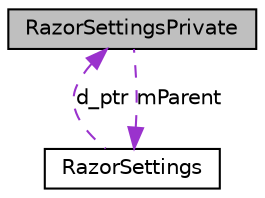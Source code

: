 digraph G
{
  edge [fontname="Helvetica",fontsize="10",labelfontname="Helvetica",labelfontsize="10"];
  node [fontname="Helvetica",fontsize="10",shape=record];
  Node1 [label="RazorSettingsPrivate",height=0.2,width=0.4,color="black", fillcolor="grey75", style="filled" fontcolor="black"];
  Node2 -> Node1 [dir=back,color="darkorchid3",fontsize="10",style="dashed",label="mParent",fontname="Helvetica"];
  Node2 [label="RazorSettings",height=0.2,width=0.4,color="black", fillcolor="white", style="filled",URL="$classRazorSettings.html"];
  Node1 -> Node2 [dir=back,color="darkorchid3",fontsize="10",style="dashed",label="d_ptr",fontname="Helvetica"];
}
